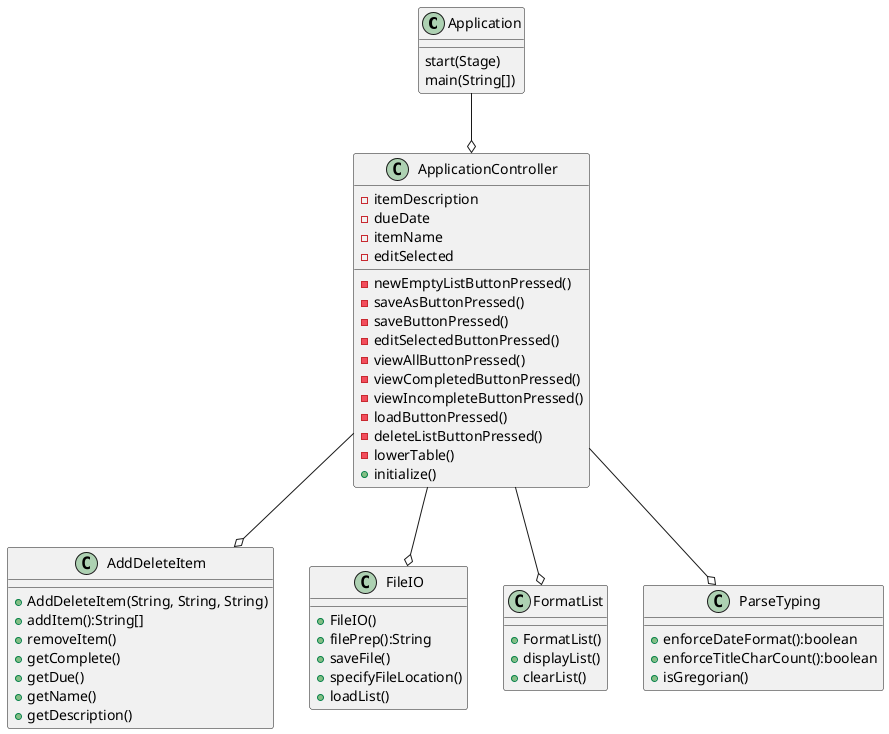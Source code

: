 @startuml
'https://plantuml.com/sequence-diagram
class Application{
    start(Stage)
    main(String[])
}

class ApplicationController{
    -itemDescription
    -dueDate
    -itemName
    -editSelected
    -newEmptyListButtonPressed()
    -saveAsButtonPressed()
    -saveButtonPressed()
    -editSelectedButtonPressed()
    -viewAllButtonPressed()
    -viewCompletedButtonPressed()
    -viewIncompleteButtonPressed()
    -loadButtonPressed()
    -deleteListButtonPressed()
    -lowerTable()
    +initialize()
}

Application --o ApplicationController

Class AddDeleteItem{
    +AddDeleteItem(String, String, String)
    +addItem():String[]
    +removeItem()
    +getComplete()
    +getDue()
    +getName()
    +getDescription()
}

ApplicationController --o AddDeleteItem

Class FileIO{
    +FileIO()
    +filePrep():String
    +saveFile()
    +specifyFileLocation()
    +loadList()
}

ApplicationController --o FileIO

Class FormatList{
    +FormatList()
    +displayList()
    +clearList()
}

ApplicationController --o FormatList

Class ParseTyping{
    +enforceDateFormat():boolean
    +enforceTitleCharCount():boolean
    +isGregorian()
}

ApplicationController --o ParseTyping

@enduml